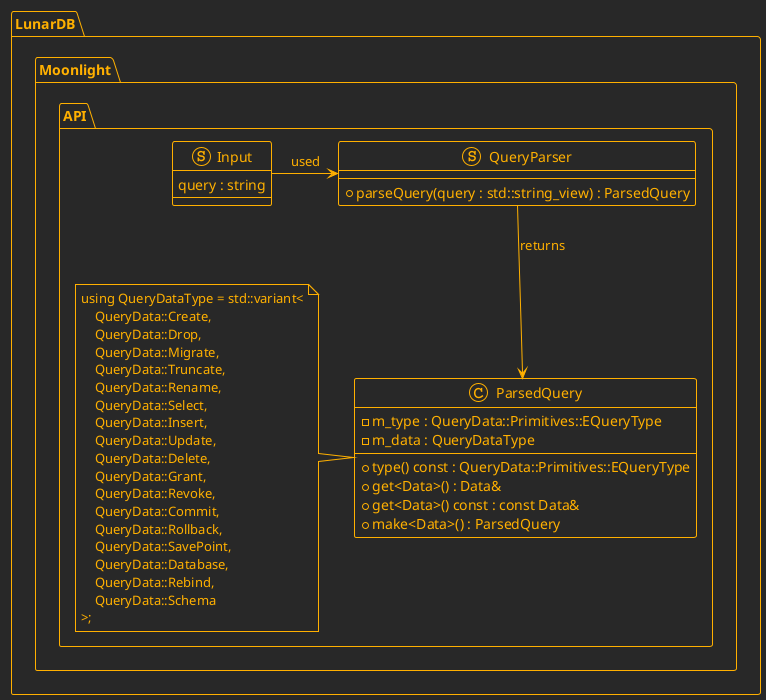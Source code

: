 @startuml Moonlight
!theme crt-amber

namespace LunarDB.Moonlight.API {

class ParsedQuery {

    + type() const : QueryData::Primitives::EQueryType
    + get<Data>() : Data&
    + get<Data>() const : const Data&
    + make<Data>() : ParsedQuery

    - m_type : QueryData::Primitives::EQueryType
    - m_data : QueryDataType
}
note left
using QueryDataType = std::variant<
    QueryData::Create,
    QueryData::Drop,
    QueryData::Migrate,
    QueryData::Truncate,
    QueryData::Rename,
    QueryData::Select,
    QueryData::Insert,
    QueryData::Update,
    QueryData::Delete,
    QueryData::Grant,
    QueryData::Revoke,
    QueryData::Commit,
    QueryData::Rollback,
    QueryData::SavePoint,
    QueryData::Database,
    QueryData::Rebind,
    QueryData::Schema
>;
end note

stereotype QueryParser {
    + parseQuery(query : std::string_view) : ParsedQuery
}

stereotype Input {
    query : string
}

Input -> QueryParser : used
QueryParser --> ParsedQuery : returns

}

@enduml